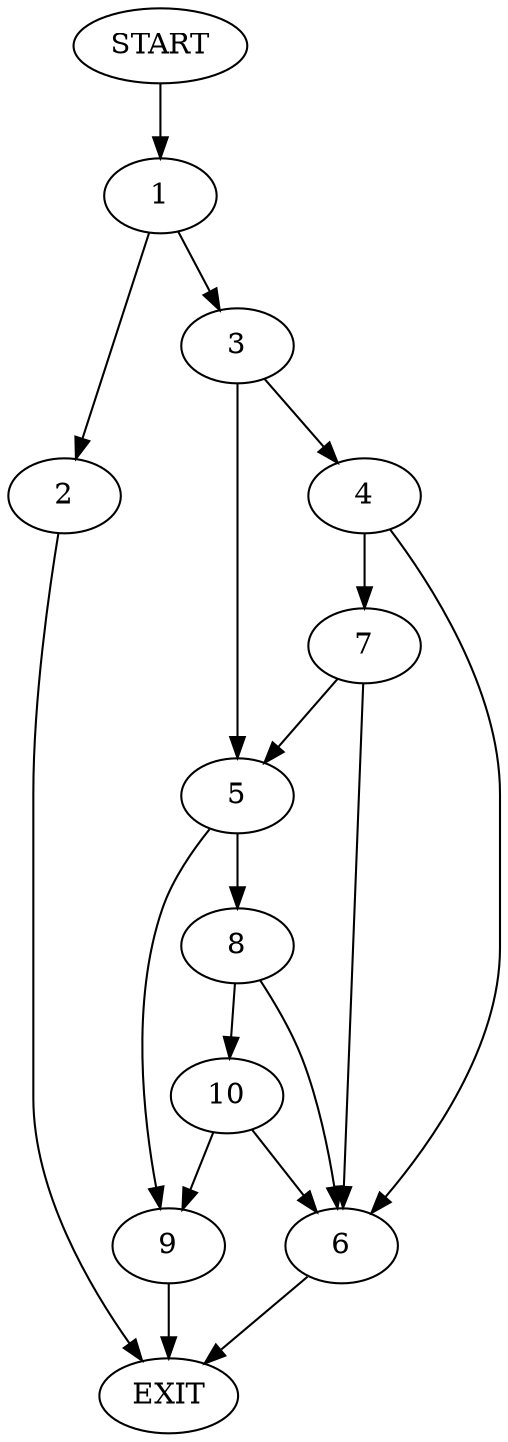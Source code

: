 digraph {
0 [label="START"]
11 [label="EXIT"]
0 -> 1
1 -> 2
1 -> 3
3 -> 4
3 -> 5
2 -> 11
4 -> 6
4 -> 7
5 -> 8
5 -> 9
6 -> 11
7 -> 5
7 -> 6
8 -> 6
8 -> 10
9 -> 11
10 -> 6
10 -> 9
}
